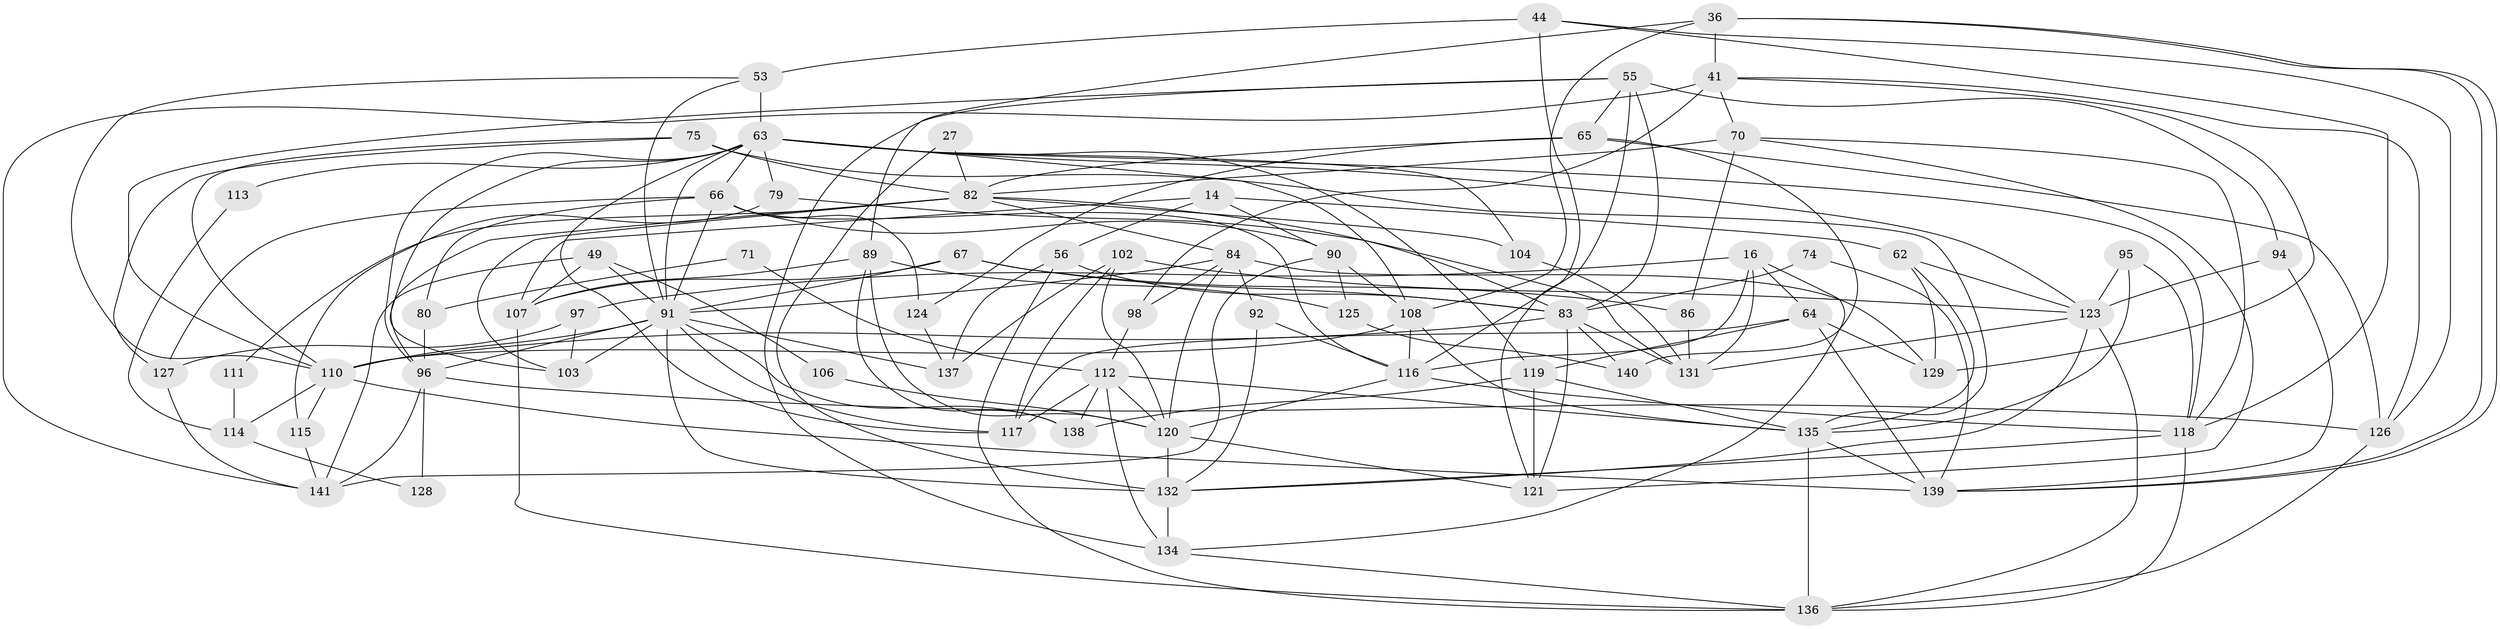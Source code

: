 // original degree distribution, {6: 0.09219858156028368, 5: 0.18439716312056736, 2: 0.10638297872340426, 4: 0.2695035460992908, 3: 0.3049645390070922, 7: 0.028368794326241134, 9: 0.0070921985815602835, 8: 0.0070921985815602835}
// Generated by graph-tools (version 1.1) at 2025/48/03/09/25 04:48:56]
// undirected, 70 vertices, 174 edges
graph export_dot {
graph [start="1"]
  node [color=gray90,style=filled];
  14;
  16;
  27;
  36;
  41 [super="+30"];
  44;
  49;
  53 [super="+18"];
  55;
  56 [super="+35"];
  62;
  63 [super="+21+47+51"];
  64;
  65 [super="+40+58"];
  66 [super="+52+19"];
  67;
  70 [super="+37"];
  71;
  74;
  75 [super="+17"];
  79;
  80;
  82 [super="+43"];
  83 [super="+10+72+81"];
  84 [super="+24"];
  86;
  89;
  90 [super="+23"];
  91 [super="+87+88+76"];
  92;
  94;
  95;
  96 [super="+73+29"];
  97;
  98;
  102;
  103;
  104;
  106;
  107 [super="+7+13"];
  108 [super="+4"];
  110 [super="+101"];
  111;
  112 [super="+39+68"];
  113;
  114;
  115;
  116 [super="+12"];
  117 [super="+46"];
  118 [super="+109"];
  119 [super="+28"];
  120 [super="+15+61+78+32"];
  121 [super="+38"];
  123 [super="+100"];
  124;
  125;
  126 [super="+93"];
  127;
  128;
  129;
  131 [super="+50"];
  132 [super="+130+99"];
  134 [super="+77"];
  135 [super="+2+31+26"];
  136 [super="+133+105"];
  137 [super="+25+122"];
  138 [super="+54"];
  139 [super="+11"];
  140 [super="+6"];
  141;
  14 -- 56;
  14 -- 62;
  14 -- 90;
  14 -- 107;
  16 -- 116;
  16 -- 131;
  16 -- 64;
  16 -- 97;
  16 -- 134;
  27 -- 82;
  27 -- 132;
  36 -- 139;
  36 -- 139;
  36 -- 41;
  36 -- 89;
  36 -- 108;
  41 -- 70;
  41 -- 141 [weight=2];
  41 -- 129;
  41 -- 98;
  41 -- 126;
  44 -- 118;
  44 -- 53 [weight=2];
  44 -- 121;
  44 -- 126;
  49 -- 141;
  49 -- 106;
  49 -- 107;
  49 -- 91;
  53 -- 110;
  53 -- 63;
  53 -- 91;
  55 -- 94;
  55 -- 83;
  55 -- 65;
  55 -- 110;
  55 -- 116 [weight=2];
  55 -- 134;
  56 -- 136;
  56 -- 137;
  56 -- 83 [weight=2];
  62 -- 123;
  62 -- 129;
  62 -- 135;
  63 -- 118;
  63 -- 104 [weight=2];
  63 -- 113 [weight=2];
  63 -- 123 [weight=2];
  63 -- 103;
  63 -- 66 [weight=3];
  63 -- 108;
  63 -- 79 [weight=2];
  63 -- 119;
  63 -- 117;
  63 -- 91;
  63 -- 96;
  64 -- 117;
  64 -- 119 [weight=2];
  64 -- 129;
  64 -- 139;
  65 -- 82;
  65 -- 124;
  65 -- 140;
  65 -- 126;
  66 -- 90;
  66 -- 116 [weight=2];
  66 -- 124;
  66 -- 127;
  66 -- 80;
  66 -- 91 [weight=3];
  67 -- 107 [weight=2];
  67 -- 83;
  67 -- 86;
  67 -- 91;
  70 -- 86;
  70 -- 118;
  70 -- 82;
  70 -- 121;
  71 -- 80;
  71 -- 112;
  74 -- 83;
  74 -- 139;
  75 -- 135;
  75 -- 82;
  75 -- 127;
  75 -- 110;
  79 -- 131;
  79 -- 115;
  80 -- 96;
  82 -- 104;
  82 -- 84 [weight=2];
  82 -- 103;
  82 -- 111;
  82 -- 83;
  82 -- 96;
  83 -- 131 [weight=3];
  83 -- 140;
  83 -- 121;
  83 -- 110;
  84 -- 129;
  84 -- 92;
  84 -- 98;
  84 -- 120;
  84 -- 91;
  86 -- 131;
  89 -- 125;
  89 -- 138;
  89 -- 107;
  89 -- 120;
  90 -- 141;
  90 -- 108 [weight=2];
  90 -- 125;
  91 -- 132 [weight=4];
  91 -- 96 [weight=2];
  91 -- 110;
  91 -- 138 [weight=2];
  91 -- 103;
  91 -- 137 [weight=2];
  91 -- 117;
  92 -- 116;
  92 -- 132;
  94 -- 139;
  94 -- 123;
  95 -- 123;
  95 -- 118;
  95 -- 135;
  96 -- 141 [weight=2];
  96 -- 128;
  96 -- 126;
  97 -- 103;
  97 -- 127;
  98 -- 112;
  102 -- 137;
  102 -- 117;
  102 -- 120;
  102 -- 123;
  104 -- 131;
  106 -- 120;
  107 -- 136 [weight=2];
  108 -- 116;
  108 -- 110;
  108 -- 135;
  110 -- 115;
  110 -- 139 [weight=2];
  110 -- 114;
  111 -- 114;
  112 -- 135 [weight=3];
  112 -- 138;
  112 -- 117;
  112 -- 120;
  112 -- 134;
  113 -- 114;
  114 -- 128;
  115 -- 141;
  116 -- 118;
  116 -- 120;
  118 -- 132 [weight=2];
  118 -- 136;
  119 -- 135;
  119 -- 138;
  119 -- 121;
  120 -- 121;
  120 -- 132 [weight=2];
  123 -- 131;
  123 -- 132;
  123 -- 136;
  124 -- 137 [weight=2];
  125 -- 140;
  126 -- 136;
  127 -- 141;
  132 -- 134;
  134 -- 136;
  135 -- 139;
  135 -- 136 [weight=2];
}
